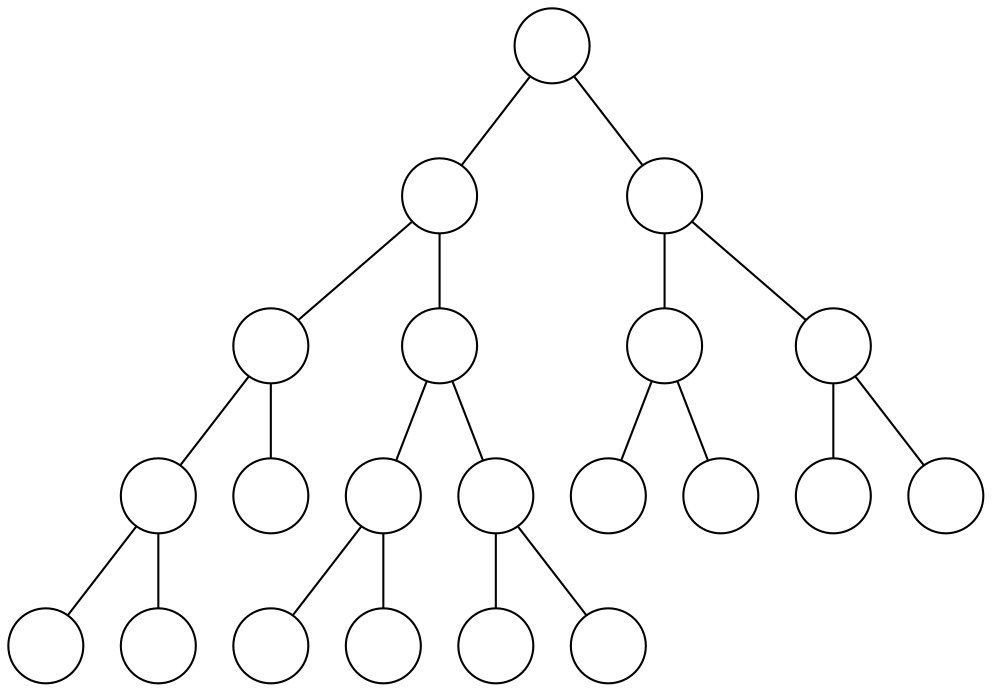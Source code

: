 graph g {
graph[ordering="out"];
1[label="", shape=circle, width=0.5];
1--2;
1--3;
2[label="", shape=circle, width=0.5];
2--4;
2--5;
3[label="", shape=circle, width=0.5];
3--6;
3--7;
4[label="", shape=circle, width=0.5];
4--8;
4--9;
5[label="", shape=circle, width=0.5];
5--10;
5--11;
6[label="", shape=circle, width=0.5];
6--12;
6--13;
7[label="", shape=circle, width=0.5];
7--14;
7--15;
8[label="", shape=circle, width=0.5];
8--16;
8--17;
9[label="", shape=circle, width=0.5];
10[label="", shape=circle, width=0.5];
10--20;
10--21;
11[label="", shape=circle, width=0.5];
11--22;
11--23;
12[label="", shape=circle, width=0.5];
13[label="", shape=circle, width=0.5];
14[label="", shape=circle, width=0.5];
15[label="", shape=circle, width=0.5];
16[label="", shape=circle, width=0.5];
17[label="", shape=circle, width=0.5];
20[label="", shape=circle, width=0.5];
21[label="", shape=circle, width=0.5];
22[label="", shape=circle, width=0.5];
23[label="", shape=circle, width=0.5];
}
